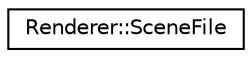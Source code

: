 digraph "Graphical Class Hierarchy"
{
  edge [fontname="Helvetica",fontsize="10",labelfontname="Helvetica",labelfontsize="10"];
  node [fontname="Helvetica",fontsize="10",shape=record];
  rankdir="LR";
  Node1 [label="Renderer::SceneFile",height=0.2,width=0.4,color="black", fillcolor="white", style="filled",URL="$class_renderer_1_1_scene_file.html",tooltip="The SceneFile class parses a text file for scene information and constructs a new scene from it..."];
}
